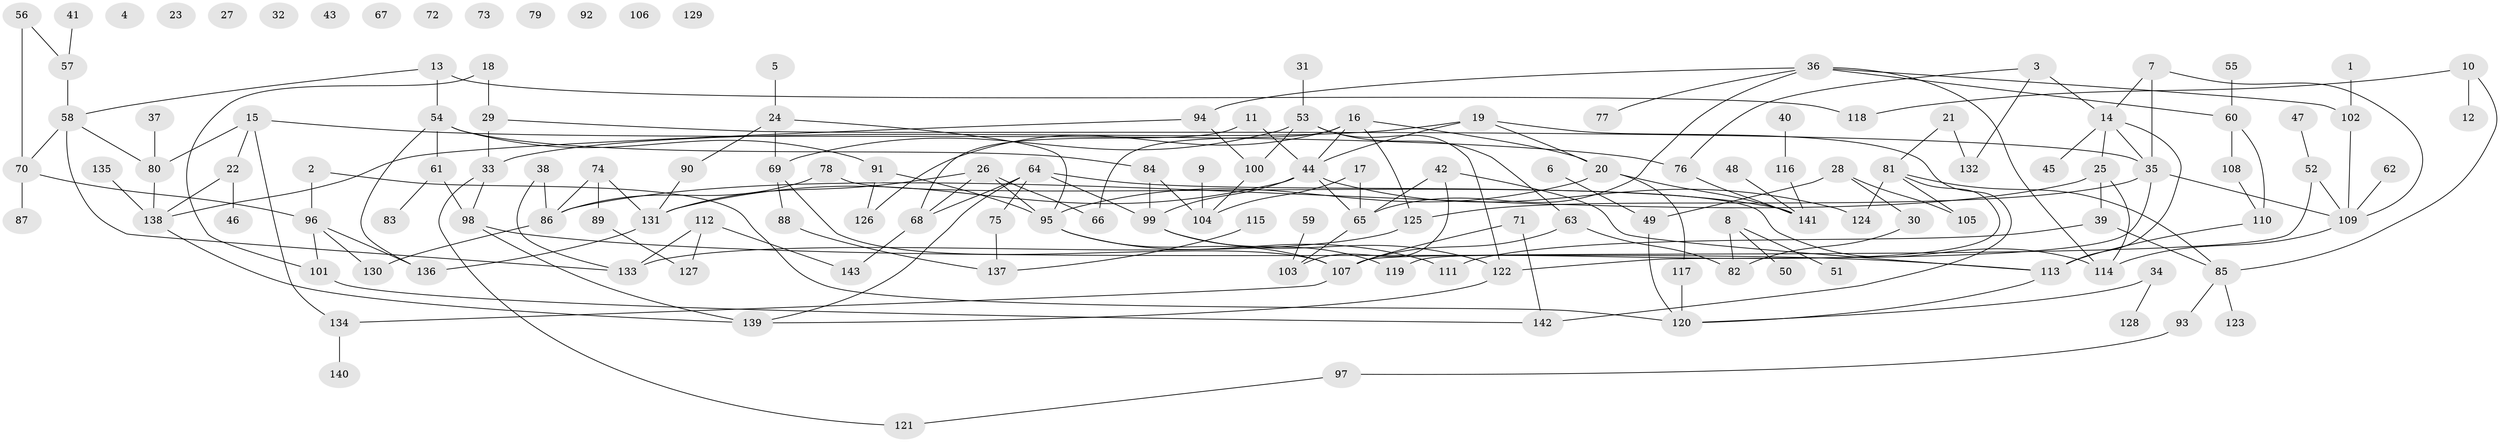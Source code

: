 // coarse degree distribution, {0: 0.2857142857142857, 1: 0.23809523809523808, 4: 0.07142857142857142, 2: 0.11904761904761904, 5: 0.07142857142857142, 6: 0.047619047619047616, 9: 0.047619047619047616, 3: 0.07142857142857142, 10: 0.023809523809523808, 8: 0.023809523809523808}
// Generated by graph-tools (version 1.1) at 2025/42/03/04/25 21:42:21]
// undirected, 143 vertices, 191 edges
graph export_dot {
graph [start="1"]
  node [color=gray90,style=filled];
  1;
  2;
  3;
  4;
  5;
  6;
  7;
  8;
  9;
  10;
  11;
  12;
  13;
  14;
  15;
  16;
  17;
  18;
  19;
  20;
  21;
  22;
  23;
  24;
  25;
  26;
  27;
  28;
  29;
  30;
  31;
  32;
  33;
  34;
  35;
  36;
  37;
  38;
  39;
  40;
  41;
  42;
  43;
  44;
  45;
  46;
  47;
  48;
  49;
  50;
  51;
  52;
  53;
  54;
  55;
  56;
  57;
  58;
  59;
  60;
  61;
  62;
  63;
  64;
  65;
  66;
  67;
  68;
  69;
  70;
  71;
  72;
  73;
  74;
  75;
  76;
  77;
  78;
  79;
  80;
  81;
  82;
  83;
  84;
  85;
  86;
  87;
  88;
  89;
  90;
  91;
  92;
  93;
  94;
  95;
  96;
  97;
  98;
  99;
  100;
  101;
  102;
  103;
  104;
  105;
  106;
  107;
  108;
  109;
  110;
  111;
  112;
  113;
  114;
  115;
  116;
  117;
  118;
  119;
  120;
  121;
  122;
  123;
  124;
  125;
  126;
  127;
  128;
  129;
  130;
  131;
  132;
  133;
  134;
  135;
  136;
  137;
  138;
  139;
  140;
  141;
  142;
  143;
  1 -- 102;
  2 -- 96;
  2 -- 120;
  3 -- 14;
  3 -- 76;
  3 -- 132;
  5 -- 24;
  6 -- 49;
  7 -- 14;
  7 -- 35;
  7 -- 109;
  8 -- 50;
  8 -- 51;
  8 -- 82;
  9 -- 104;
  10 -- 12;
  10 -- 85;
  10 -- 118;
  11 -- 44;
  11 -- 68;
  13 -- 54;
  13 -- 58;
  13 -- 118;
  14 -- 25;
  14 -- 35;
  14 -- 45;
  14 -- 113;
  15 -- 22;
  15 -- 76;
  15 -- 80;
  15 -- 134;
  16 -- 20;
  16 -- 44;
  16 -- 66;
  16 -- 125;
  16 -- 126;
  17 -- 65;
  17 -- 104;
  18 -- 29;
  18 -- 101;
  19 -- 20;
  19 -- 33;
  19 -- 44;
  19 -- 142;
  20 -- 95;
  20 -- 117;
  20 -- 141;
  21 -- 81;
  21 -- 132;
  22 -- 46;
  22 -- 138;
  24 -- 69;
  24 -- 90;
  24 -- 95;
  25 -- 39;
  25 -- 86;
  25 -- 114;
  26 -- 66;
  26 -- 68;
  26 -- 95;
  26 -- 131;
  28 -- 30;
  28 -- 49;
  28 -- 105;
  29 -- 33;
  29 -- 35;
  30 -- 82;
  31 -- 53;
  33 -- 98;
  33 -- 121;
  34 -- 120;
  34 -- 128;
  35 -- 109;
  35 -- 122;
  35 -- 125;
  36 -- 60;
  36 -- 65;
  36 -- 77;
  36 -- 94;
  36 -- 102;
  36 -- 114;
  37 -- 80;
  38 -- 86;
  38 -- 133;
  39 -- 85;
  39 -- 111;
  40 -- 116;
  41 -- 57;
  42 -- 65;
  42 -- 103;
  42 -- 113;
  44 -- 65;
  44 -- 99;
  44 -- 124;
  44 -- 131;
  47 -- 52;
  48 -- 141;
  49 -- 120;
  52 -- 107;
  52 -- 109;
  53 -- 63;
  53 -- 69;
  53 -- 100;
  53 -- 122;
  54 -- 61;
  54 -- 84;
  54 -- 91;
  54 -- 136;
  55 -- 60;
  56 -- 57;
  56 -- 70;
  57 -- 58;
  58 -- 70;
  58 -- 80;
  58 -- 133;
  59 -- 103;
  60 -- 108;
  60 -- 110;
  61 -- 83;
  61 -- 98;
  62 -- 109;
  63 -- 82;
  63 -- 107;
  64 -- 68;
  64 -- 75;
  64 -- 99;
  64 -- 139;
  64 -- 141;
  65 -- 103;
  68 -- 143;
  69 -- 88;
  69 -- 107;
  70 -- 87;
  70 -- 96;
  71 -- 107;
  71 -- 142;
  74 -- 86;
  74 -- 89;
  74 -- 131;
  75 -- 137;
  76 -- 141;
  78 -- 86;
  78 -- 114;
  80 -- 138;
  81 -- 85;
  81 -- 105;
  81 -- 119;
  81 -- 124;
  84 -- 99;
  84 -- 104;
  85 -- 93;
  85 -- 123;
  86 -- 130;
  88 -- 137;
  89 -- 127;
  90 -- 131;
  91 -- 95;
  91 -- 126;
  93 -- 97;
  94 -- 100;
  94 -- 138;
  95 -- 107;
  95 -- 111;
  96 -- 101;
  96 -- 130;
  96 -- 136;
  97 -- 121;
  98 -- 113;
  98 -- 139;
  99 -- 119;
  99 -- 122;
  100 -- 104;
  101 -- 142;
  102 -- 109;
  107 -- 134;
  108 -- 110;
  109 -- 114;
  110 -- 113;
  112 -- 127;
  112 -- 133;
  112 -- 143;
  113 -- 120;
  115 -- 137;
  116 -- 141;
  117 -- 120;
  122 -- 139;
  125 -- 133;
  131 -- 136;
  134 -- 140;
  135 -- 138;
  138 -- 139;
}
